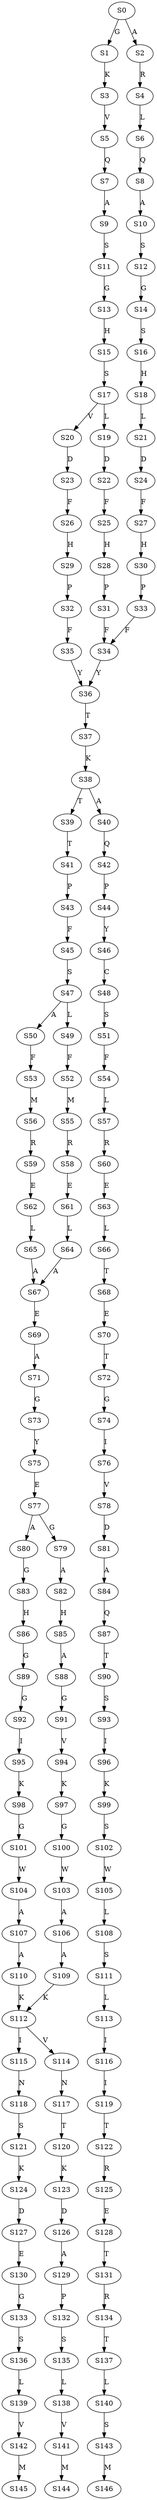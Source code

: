 strict digraph  {
	S0 -> S1 [ label = G ];
	S0 -> S2 [ label = A ];
	S1 -> S3 [ label = K ];
	S2 -> S4 [ label = R ];
	S3 -> S5 [ label = V ];
	S4 -> S6 [ label = L ];
	S5 -> S7 [ label = Q ];
	S6 -> S8 [ label = Q ];
	S7 -> S9 [ label = A ];
	S8 -> S10 [ label = A ];
	S9 -> S11 [ label = S ];
	S10 -> S12 [ label = S ];
	S11 -> S13 [ label = G ];
	S12 -> S14 [ label = G ];
	S13 -> S15 [ label = H ];
	S14 -> S16 [ label = S ];
	S15 -> S17 [ label = S ];
	S16 -> S18 [ label = H ];
	S17 -> S19 [ label = L ];
	S17 -> S20 [ label = V ];
	S18 -> S21 [ label = L ];
	S19 -> S22 [ label = D ];
	S20 -> S23 [ label = D ];
	S21 -> S24 [ label = D ];
	S22 -> S25 [ label = F ];
	S23 -> S26 [ label = F ];
	S24 -> S27 [ label = F ];
	S25 -> S28 [ label = H ];
	S26 -> S29 [ label = H ];
	S27 -> S30 [ label = H ];
	S28 -> S31 [ label = P ];
	S29 -> S32 [ label = P ];
	S30 -> S33 [ label = P ];
	S31 -> S34 [ label = F ];
	S32 -> S35 [ label = F ];
	S33 -> S34 [ label = F ];
	S34 -> S36 [ label = Y ];
	S35 -> S36 [ label = Y ];
	S36 -> S37 [ label = T ];
	S37 -> S38 [ label = K ];
	S38 -> S39 [ label = T ];
	S38 -> S40 [ label = A ];
	S39 -> S41 [ label = T ];
	S40 -> S42 [ label = Q ];
	S41 -> S43 [ label = P ];
	S42 -> S44 [ label = P ];
	S43 -> S45 [ label = F ];
	S44 -> S46 [ label = Y ];
	S45 -> S47 [ label = S ];
	S46 -> S48 [ label = C ];
	S47 -> S49 [ label = L ];
	S47 -> S50 [ label = A ];
	S48 -> S51 [ label = S ];
	S49 -> S52 [ label = F ];
	S50 -> S53 [ label = F ];
	S51 -> S54 [ label = F ];
	S52 -> S55 [ label = M ];
	S53 -> S56 [ label = M ];
	S54 -> S57 [ label = L ];
	S55 -> S58 [ label = R ];
	S56 -> S59 [ label = R ];
	S57 -> S60 [ label = R ];
	S58 -> S61 [ label = E ];
	S59 -> S62 [ label = E ];
	S60 -> S63 [ label = E ];
	S61 -> S64 [ label = L ];
	S62 -> S65 [ label = L ];
	S63 -> S66 [ label = L ];
	S64 -> S67 [ label = A ];
	S65 -> S67 [ label = A ];
	S66 -> S68 [ label = T ];
	S67 -> S69 [ label = E ];
	S68 -> S70 [ label = E ];
	S69 -> S71 [ label = A ];
	S70 -> S72 [ label = T ];
	S71 -> S73 [ label = G ];
	S72 -> S74 [ label = G ];
	S73 -> S75 [ label = Y ];
	S74 -> S76 [ label = I ];
	S75 -> S77 [ label = E ];
	S76 -> S78 [ label = V ];
	S77 -> S79 [ label = G ];
	S77 -> S80 [ label = A ];
	S78 -> S81 [ label = D ];
	S79 -> S82 [ label = A ];
	S80 -> S83 [ label = G ];
	S81 -> S84 [ label = A ];
	S82 -> S85 [ label = H ];
	S83 -> S86 [ label = H ];
	S84 -> S87 [ label = Q ];
	S85 -> S88 [ label = A ];
	S86 -> S89 [ label = G ];
	S87 -> S90 [ label = T ];
	S88 -> S91 [ label = G ];
	S89 -> S92 [ label = G ];
	S90 -> S93 [ label = S ];
	S91 -> S94 [ label = V ];
	S92 -> S95 [ label = I ];
	S93 -> S96 [ label = I ];
	S94 -> S97 [ label = K ];
	S95 -> S98 [ label = K ];
	S96 -> S99 [ label = K ];
	S97 -> S100 [ label = G ];
	S98 -> S101 [ label = G ];
	S99 -> S102 [ label = S ];
	S100 -> S103 [ label = W ];
	S101 -> S104 [ label = W ];
	S102 -> S105 [ label = W ];
	S103 -> S106 [ label = A ];
	S104 -> S107 [ label = A ];
	S105 -> S108 [ label = L ];
	S106 -> S109 [ label = A ];
	S107 -> S110 [ label = A ];
	S108 -> S111 [ label = S ];
	S109 -> S112 [ label = K ];
	S110 -> S112 [ label = K ];
	S111 -> S113 [ label = L ];
	S112 -> S114 [ label = V ];
	S112 -> S115 [ label = I ];
	S113 -> S116 [ label = I ];
	S114 -> S117 [ label = N ];
	S115 -> S118 [ label = N ];
	S116 -> S119 [ label = I ];
	S117 -> S120 [ label = T ];
	S118 -> S121 [ label = S ];
	S119 -> S122 [ label = T ];
	S120 -> S123 [ label = K ];
	S121 -> S124 [ label = K ];
	S122 -> S125 [ label = R ];
	S123 -> S126 [ label = D ];
	S124 -> S127 [ label = D ];
	S125 -> S128 [ label = E ];
	S126 -> S129 [ label = A ];
	S127 -> S130 [ label = E ];
	S128 -> S131 [ label = T ];
	S129 -> S132 [ label = P ];
	S130 -> S133 [ label = G ];
	S131 -> S134 [ label = R ];
	S132 -> S135 [ label = S ];
	S133 -> S136 [ label = S ];
	S134 -> S137 [ label = T ];
	S135 -> S138 [ label = L ];
	S136 -> S139 [ label = L ];
	S137 -> S140 [ label = L ];
	S138 -> S141 [ label = V ];
	S139 -> S142 [ label = V ];
	S140 -> S143 [ label = S ];
	S141 -> S144 [ label = M ];
	S142 -> S145 [ label = M ];
	S143 -> S146 [ label = M ];
}
